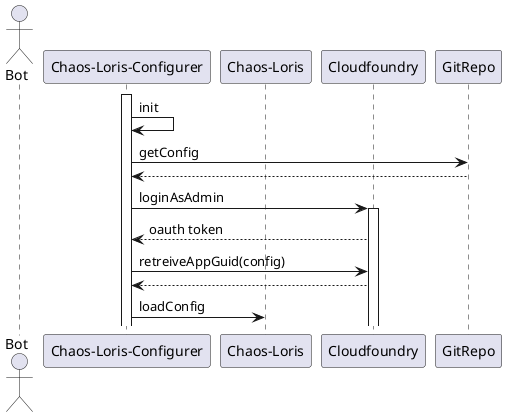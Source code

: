 @startuml

actor Bot
participant "Chaos-Loris-Configurer" as CLC
participant "Chaos-Loris" as CL
participant "Cloudfoundry" as CF
participant "GitRepo" as Git

activate CLC
CLC -> CLC : init
CLC -> Git : getConfig
Git --> CLC
CLC -> CF : loginAsAdmin
activate CF
CF --> CLC : oauth token

CLC -> CF : retreiveAppGuid(config)
CF --> CLC:

CLC -> CL : loadConfig


@enduml